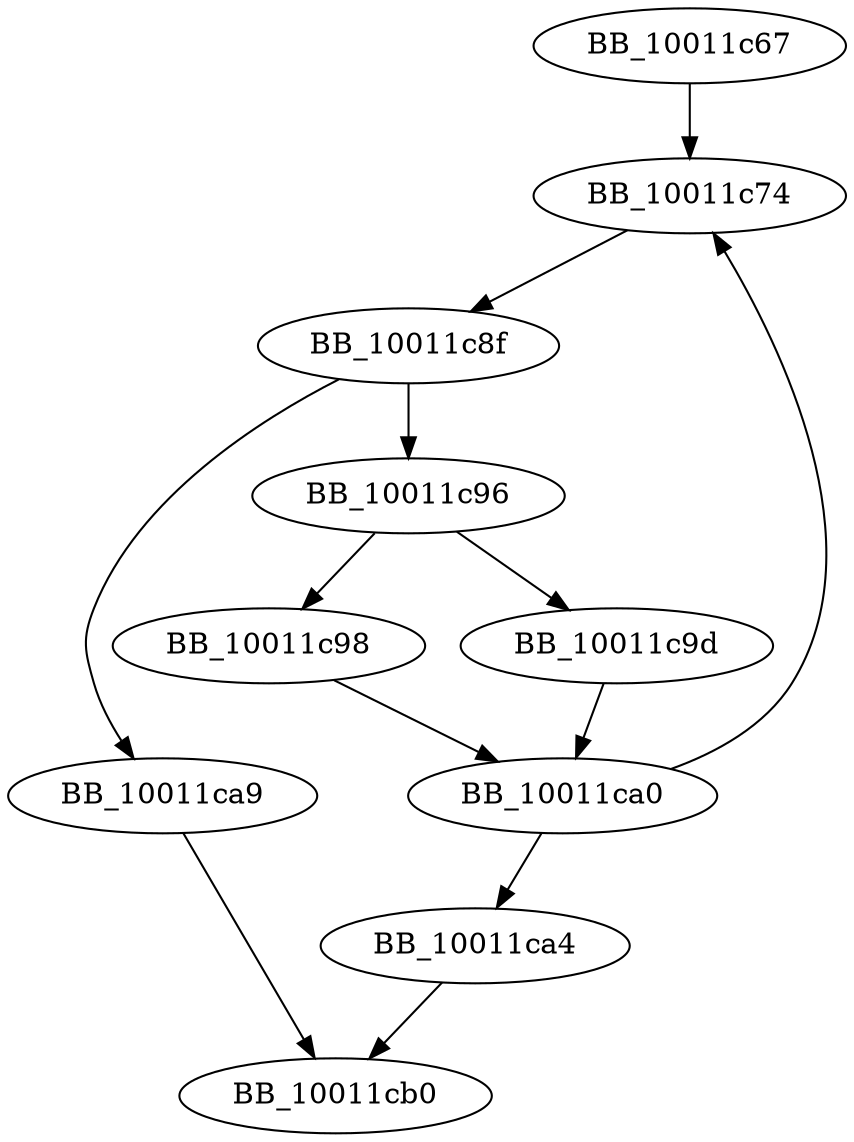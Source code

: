 DiGraph _GetTableIndexFromLocaleName{
BB_10011c67->BB_10011c74
BB_10011c74->BB_10011c8f
BB_10011c8f->BB_10011c96
BB_10011c8f->BB_10011ca9
BB_10011c96->BB_10011c98
BB_10011c96->BB_10011c9d
BB_10011c98->BB_10011ca0
BB_10011c9d->BB_10011ca0
BB_10011ca0->BB_10011c74
BB_10011ca0->BB_10011ca4
BB_10011ca4->BB_10011cb0
BB_10011ca9->BB_10011cb0
}
